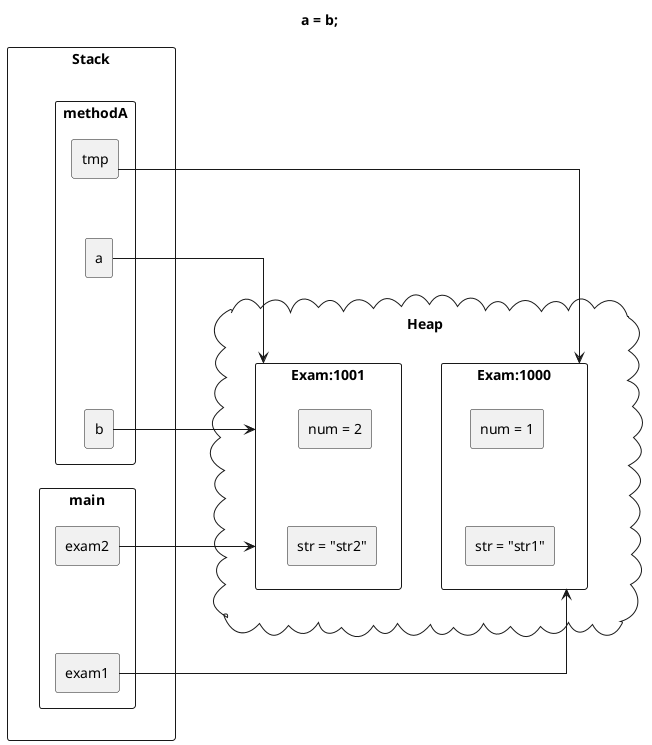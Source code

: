 @startuml
skinparam linetype ortho

title a = b;

rectangle "Stack" {
	rectangle "methodA" {
		rectangle "tmp"
		rectangle "a"
		rectangle "b"

		tmp -[hidden]d- a
		a -[hidden]d- b
	}
	rectangle "main" {
		rectangle "exam2"
		rectangle "exam1"

		exam2 -[hidden]d- exam1
	}

	b -[hidden]d- exam2
}

cloud "Heap" {
	rectangle "Exam:1000" as Exam1000 {
		rectangle "num = 1" as num1000
		rectangle "str = "str1"" as str1000
		num1000 -[hidden]d- str1000
	}

	rectangle "Exam:1001" as Exam1001 {
		rectangle "num = 2" as num1001
		rectangle "str = "str2"" as str1001
		num1001 -[hidden]d- str1001
	}

	Exam1000 -[hidden]l- Exam1001
}

Stack -[hidden]r-Heap

exam1 -u-> Exam1000
exam2 -r-> Exam1001
a -u-> Exam1001
b -r-> Exam1001
tmp -u-> Exam1000

@enduml